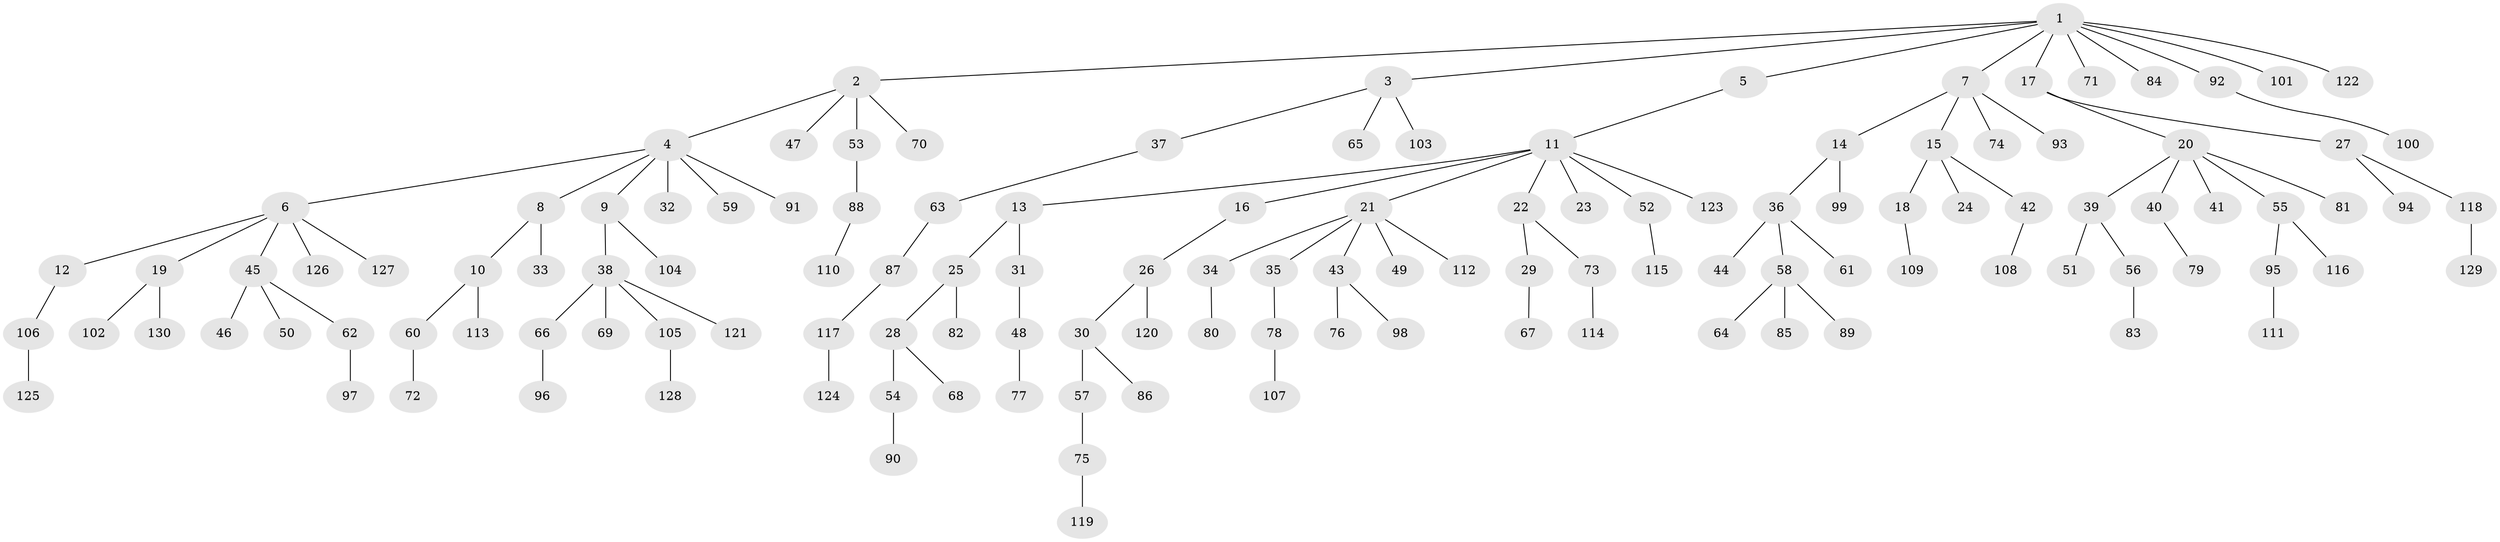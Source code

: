 // Generated by graph-tools (version 1.1) at 2025/15/03/09/25 04:15:26]
// undirected, 130 vertices, 129 edges
graph export_dot {
graph [start="1"]
  node [color=gray90,style=filled];
  1;
  2;
  3;
  4;
  5;
  6;
  7;
  8;
  9;
  10;
  11;
  12;
  13;
  14;
  15;
  16;
  17;
  18;
  19;
  20;
  21;
  22;
  23;
  24;
  25;
  26;
  27;
  28;
  29;
  30;
  31;
  32;
  33;
  34;
  35;
  36;
  37;
  38;
  39;
  40;
  41;
  42;
  43;
  44;
  45;
  46;
  47;
  48;
  49;
  50;
  51;
  52;
  53;
  54;
  55;
  56;
  57;
  58;
  59;
  60;
  61;
  62;
  63;
  64;
  65;
  66;
  67;
  68;
  69;
  70;
  71;
  72;
  73;
  74;
  75;
  76;
  77;
  78;
  79;
  80;
  81;
  82;
  83;
  84;
  85;
  86;
  87;
  88;
  89;
  90;
  91;
  92;
  93;
  94;
  95;
  96;
  97;
  98;
  99;
  100;
  101;
  102;
  103;
  104;
  105;
  106;
  107;
  108;
  109;
  110;
  111;
  112;
  113;
  114;
  115;
  116;
  117;
  118;
  119;
  120;
  121;
  122;
  123;
  124;
  125;
  126;
  127;
  128;
  129;
  130;
  1 -- 2;
  1 -- 3;
  1 -- 5;
  1 -- 7;
  1 -- 17;
  1 -- 71;
  1 -- 84;
  1 -- 92;
  1 -- 101;
  1 -- 122;
  2 -- 4;
  2 -- 47;
  2 -- 53;
  2 -- 70;
  3 -- 37;
  3 -- 65;
  3 -- 103;
  4 -- 6;
  4 -- 8;
  4 -- 9;
  4 -- 32;
  4 -- 59;
  4 -- 91;
  5 -- 11;
  6 -- 12;
  6 -- 19;
  6 -- 45;
  6 -- 126;
  6 -- 127;
  7 -- 14;
  7 -- 15;
  7 -- 74;
  7 -- 93;
  8 -- 10;
  8 -- 33;
  9 -- 38;
  9 -- 104;
  10 -- 60;
  10 -- 113;
  11 -- 13;
  11 -- 16;
  11 -- 21;
  11 -- 22;
  11 -- 23;
  11 -- 52;
  11 -- 123;
  12 -- 106;
  13 -- 25;
  13 -- 31;
  14 -- 36;
  14 -- 99;
  15 -- 18;
  15 -- 24;
  15 -- 42;
  16 -- 26;
  17 -- 20;
  17 -- 27;
  18 -- 109;
  19 -- 102;
  19 -- 130;
  20 -- 39;
  20 -- 40;
  20 -- 41;
  20 -- 55;
  20 -- 81;
  21 -- 34;
  21 -- 35;
  21 -- 43;
  21 -- 49;
  21 -- 112;
  22 -- 29;
  22 -- 73;
  25 -- 28;
  25 -- 82;
  26 -- 30;
  26 -- 120;
  27 -- 94;
  27 -- 118;
  28 -- 54;
  28 -- 68;
  29 -- 67;
  30 -- 57;
  30 -- 86;
  31 -- 48;
  34 -- 80;
  35 -- 78;
  36 -- 44;
  36 -- 58;
  36 -- 61;
  37 -- 63;
  38 -- 66;
  38 -- 69;
  38 -- 105;
  38 -- 121;
  39 -- 51;
  39 -- 56;
  40 -- 79;
  42 -- 108;
  43 -- 76;
  43 -- 98;
  45 -- 46;
  45 -- 50;
  45 -- 62;
  48 -- 77;
  52 -- 115;
  53 -- 88;
  54 -- 90;
  55 -- 95;
  55 -- 116;
  56 -- 83;
  57 -- 75;
  58 -- 64;
  58 -- 85;
  58 -- 89;
  60 -- 72;
  62 -- 97;
  63 -- 87;
  66 -- 96;
  73 -- 114;
  75 -- 119;
  78 -- 107;
  87 -- 117;
  88 -- 110;
  92 -- 100;
  95 -- 111;
  105 -- 128;
  106 -- 125;
  117 -- 124;
  118 -- 129;
}
